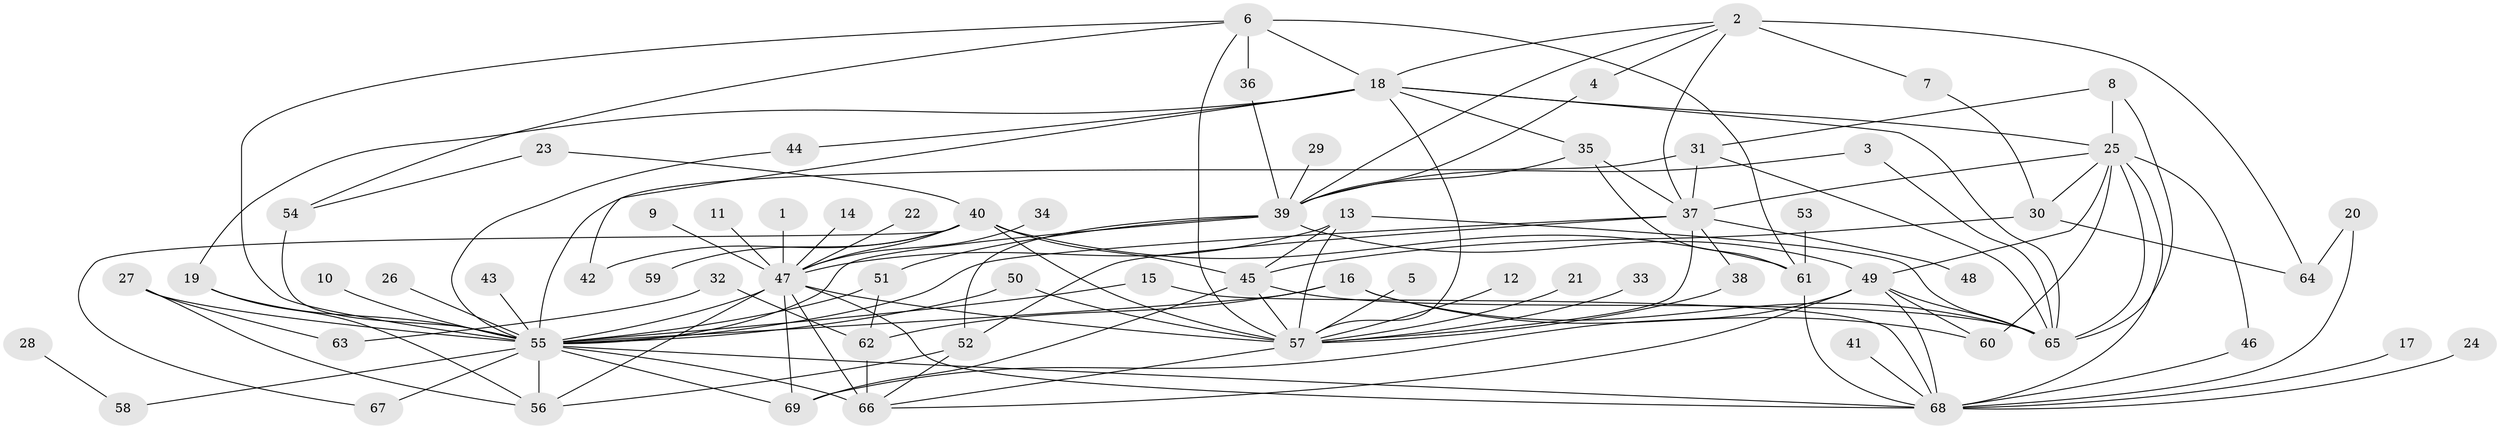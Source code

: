 // original degree distribution, {16: 0.0072992700729927005, 25: 0.0072992700729927005, 13: 0.0072992700729927005, 12: 0.0072992700729927005, 1: 0.38686131386861317, 3: 0.12408759124087591, 6: 0.021897810218978103, 2: 0.2773722627737226, 9: 0.0072992700729927005, 10: 0.014598540145985401, 5: 0.014598540145985401, 17: 0.0072992700729927005, 4: 0.072992700729927, 11: 0.0072992700729927005, 8: 0.014598540145985401, 7: 0.021897810218978103}
// Generated by graph-tools (version 1.1) at 2025/01/03/09/25 03:01:55]
// undirected, 69 vertices, 131 edges
graph export_dot {
graph [start="1"]
  node [color=gray90,style=filled];
  1;
  2;
  3;
  4;
  5;
  6;
  7;
  8;
  9;
  10;
  11;
  12;
  13;
  14;
  15;
  16;
  17;
  18;
  19;
  20;
  21;
  22;
  23;
  24;
  25;
  26;
  27;
  28;
  29;
  30;
  31;
  32;
  33;
  34;
  35;
  36;
  37;
  38;
  39;
  40;
  41;
  42;
  43;
  44;
  45;
  46;
  47;
  48;
  49;
  50;
  51;
  52;
  53;
  54;
  55;
  56;
  57;
  58;
  59;
  60;
  61;
  62;
  63;
  64;
  65;
  66;
  67;
  68;
  69;
  1 -- 47 [weight=1.0];
  2 -- 4 [weight=1.0];
  2 -- 7 [weight=1.0];
  2 -- 18 [weight=1.0];
  2 -- 37 [weight=1.0];
  2 -- 39 [weight=1.0];
  2 -- 64 [weight=1.0];
  3 -- 39 [weight=1.0];
  3 -- 65 [weight=1.0];
  4 -- 39 [weight=1.0];
  5 -- 57 [weight=1.0];
  6 -- 18 [weight=1.0];
  6 -- 36 [weight=1.0];
  6 -- 54 [weight=1.0];
  6 -- 55 [weight=1.0];
  6 -- 57 [weight=1.0];
  6 -- 61 [weight=2.0];
  7 -- 30 [weight=1.0];
  8 -- 25 [weight=1.0];
  8 -- 31 [weight=1.0];
  8 -- 65 [weight=1.0];
  9 -- 47 [weight=1.0];
  10 -- 55 [weight=1.0];
  11 -- 47 [weight=1.0];
  12 -- 57 [weight=1.0];
  13 -- 45 [weight=1.0];
  13 -- 47 [weight=1.0];
  13 -- 57 [weight=1.0];
  13 -- 65 [weight=1.0];
  14 -- 47 [weight=1.0];
  15 -- 55 [weight=1.0];
  15 -- 68 [weight=1.0];
  16 -- 55 [weight=1.0];
  16 -- 60 [weight=1.0];
  16 -- 62 [weight=1.0];
  16 -- 65 [weight=1.0];
  17 -- 68 [weight=1.0];
  18 -- 19 [weight=1.0];
  18 -- 25 [weight=1.0];
  18 -- 35 [weight=1.0];
  18 -- 42 [weight=1.0];
  18 -- 44 [weight=1.0];
  18 -- 57 [weight=1.0];
  18 -- 65 [weight=1.0];
  19 -- 55 [weight=1.0];
  19 -- 56 [weight=1.0];
  20 -- 64 [weight=1.0];
  20 -- 68 [weight=1.0];
  21 -- 57 [weight=1.0];
  22 -- 47 [weight=1.0];
  23 -- 40 [weight=1.0];
  23 -- 54 [weight=1.0];
  24 -- 68 [weight=1.0];
  25 -- 30 [weight=1.0];
  25 -- 37 [weight=1.0];
  25 -- 46 [weight=1.0];
  25 -- 49 [weight=1.0];
  25 -- 60 [weight=1.0];
  25 -- 65 [weight=1.0];
  25 -- 68 [weight=1.0];
  26 -- 55 [weight=1.0];
  27 -- 55 [weight=1.0];
  27 -- 56 [weight=1.0];
  27 -- 63 [weight=1.0];
  28 -- 58 [weight=1.0];
  29 -- 39 [weight=1.0];
  30 -- 45 [weight=1.0];
  30 -- 64 [weight=1.0];
  31 -- 37 [weight=1.0];
  31 -- 55 [weight=1.0];
  31 -- 65 [weight=1.0];
  32 -- 62 [weight=1.0];
  32 -- 63 [weight=1.0];
  33 -- 57 [weight=1.0];
  34 -- 47 [weight=1.0];
  35 -- 37 [weight=1.0];
  35 -- 39 [weight=1.0];
  35 -- 61 [weight=1.0];
  36 -- 39 [weight=1.0];
  37 -- 38 [weight=1.0];
  37 -- 48 [weight=1.0];
  37 -- 52 [weight=1.0];
  37 -- 55 [weight=1.0];
  37 -- 57 [weight=1.0];
  38 -- 57 [weight=1.0];
  39 -- 49 [weight=1.0];
  39 -- 51 [weight=1.0];
  39 -- 52 [weight=1.0];
  39 -- 55 [weight=1.0];
  40 -- 42 [weight=1.0];
  40 -- 45 [weight=1.0];
  40 -- 47 [weight=1.0];
  40 -- 57 [weight=2.0];
  40 -- 59 [weight=1.0];
  40 -- 61 [weight=1.0];
  40 -- 67 [weight=1.0];
  41 -- 68 [weight=1.0];
  43 -- 55 [weight=1.0];
  44 -- 55 [weight=1.0];
  45 -- 57 [weight=1.0];
  45 -- 65 [weight=1.0];
  45 -- 69 [weight=1.0];
  46 -- 68 [weight=1.0];
  47 -- 55 [weight=1.0];
  47 -- 56 [weight=1.0];
  47 -- 57 [weight=1.0];
  47 -- 66 [weight=2.0];
  47 -- 68 [weight=1.0];
  47 -- 69 [weight=1.0];
  49 -- 60 [weight=1.0];
  49 -- 65 [weight=1.0];
  49 -- 66 [weight=1.0];
  49 -- 68 [weight=1.0];
  49 -- 69 [weight=1.0];
  50 -- 55 [weight=1.0];
  50 -- 57 [weight=1.0];
  51 -- 55 [weight=1.0];
  51 -- 62 [weight=1.0];
  52 -- 56 [weight=1.0];
  52 -- 66 [weight=1.0];
  53 -- 61 [weight=1.0];
  54 -- 55 [weight=1.0];
  55 -- 56 [weight=2.0];
  55 -- 58 [weight=1.0];
  55 -- 66 [weight=1.0];
  55 -- 67 [weight=1.0];
  55 -- 68 [weight=1.0];
  55 -- 69 [weight=1.0];
  57 -- 66 [weight=1.0];
  61 -- 68 [weight=1.0];
  62 -- 66 [weight=1.0];
}
